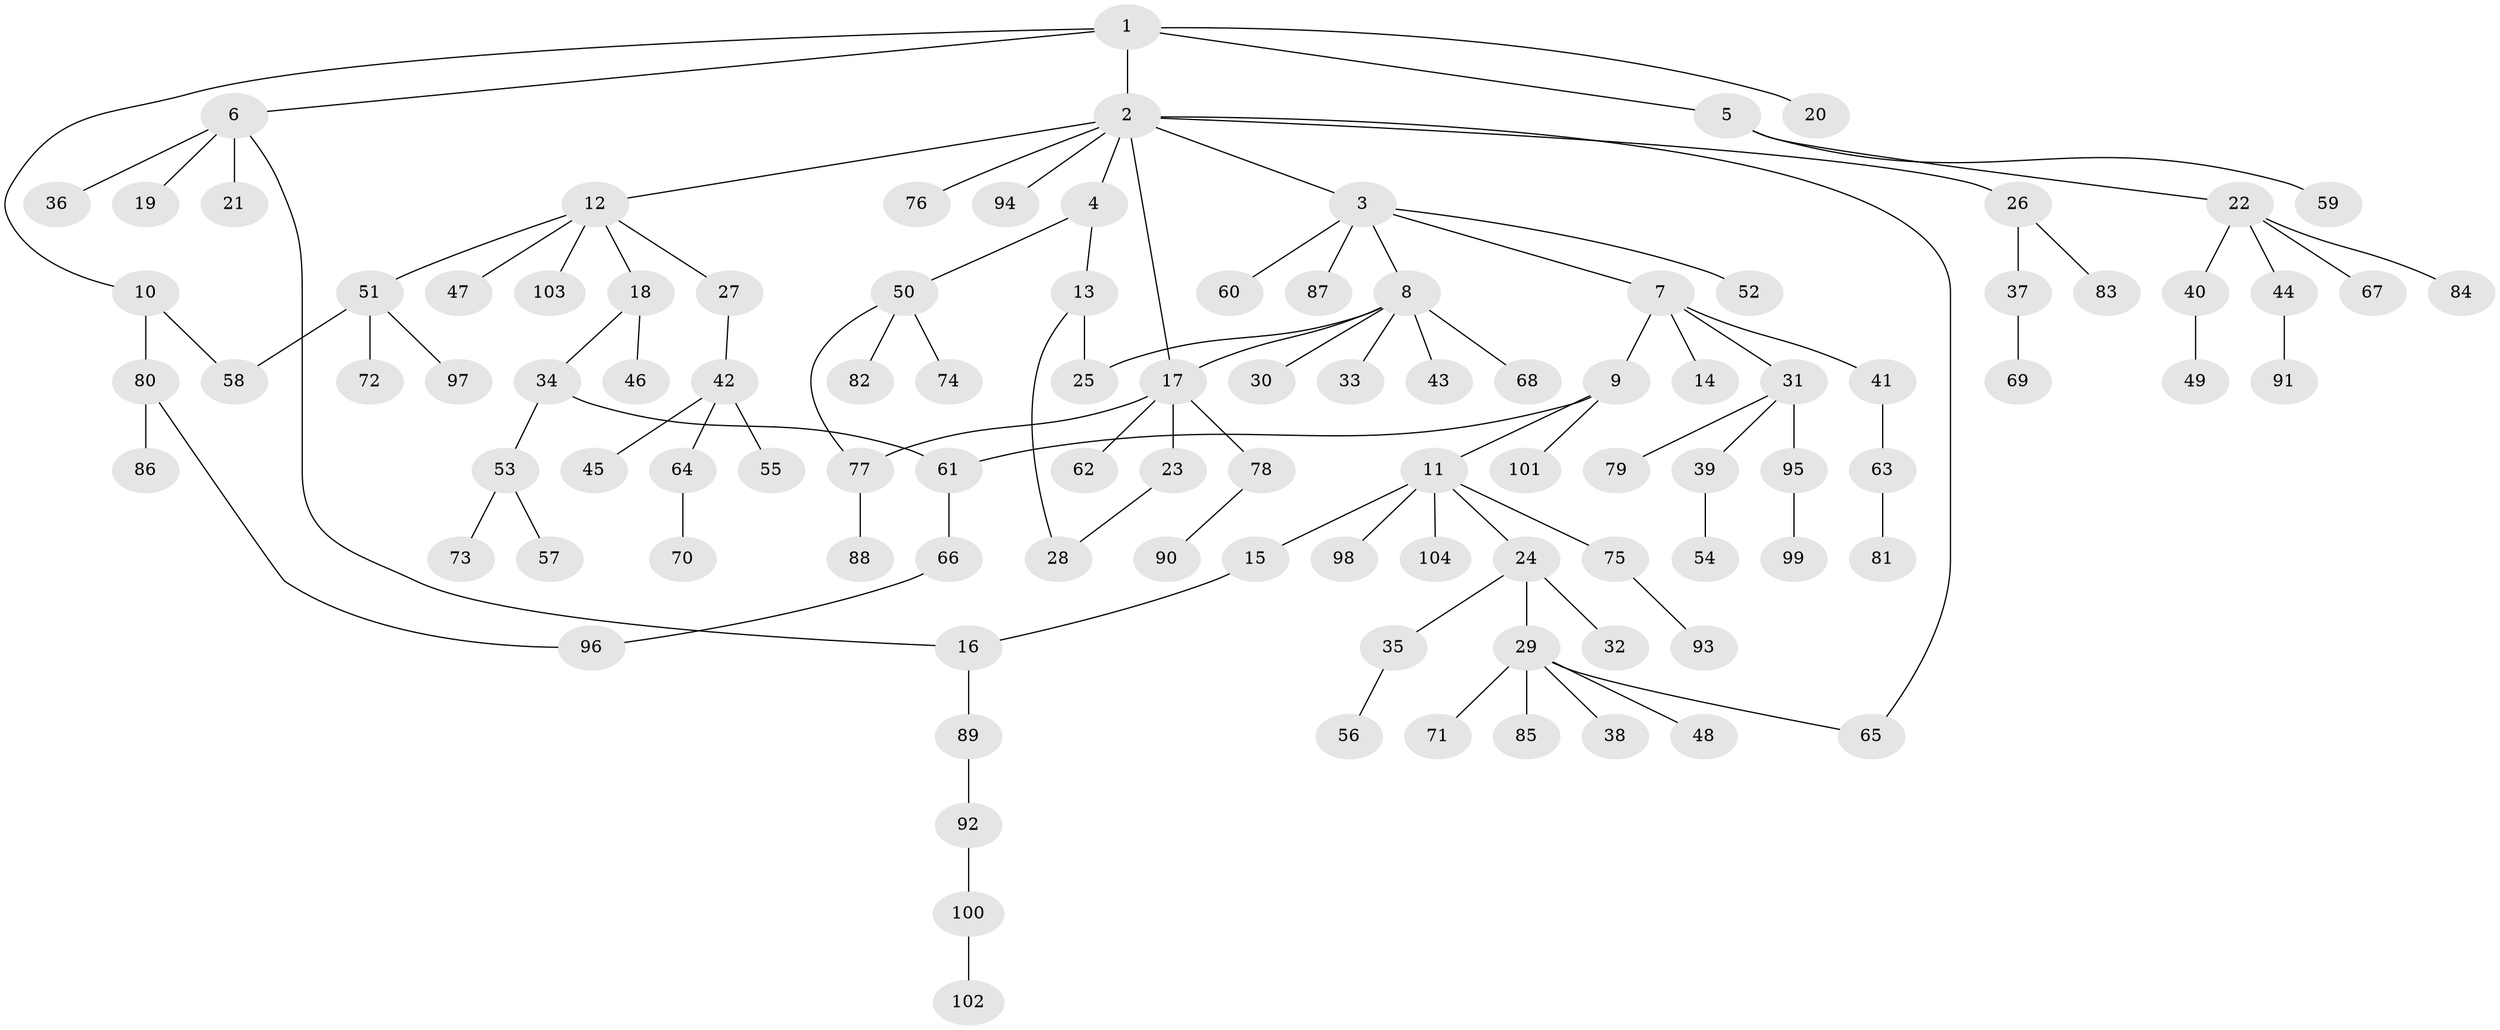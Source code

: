 // coarse degree distribution, {12: 0.016129032258064516, 11: 0.016129032258064516, 6: 0.03225806451612903, 3: 0.11290322580645161, 4: 0.04838709677419355, 5: 0.04838709677419355, 1: 0.532258064516129, 2: 0.1935483870967742}
// Generated by graph-tools (version 1.1) at 2025/17/03/04/25 18:17:01]
// undirected, 104 vertices, 112 edges
graph export_dot {
graph [start="1"]
  node [color=gray90,style=filled];
  1;
  2;
  3;
  4;
  5;
  6;
  7;
  8;
  9;
  10;
  11;
  12;
  13;
  14;
  15;
  16;
  17;
  18;
  19;
  20;
  21;
  22;
  23;
  24;
  25;
  26;
  27;
  28;
  29;
  30;
  31;
  32;
  33;
  34;
  35;
  36;
  37;
  38;
  39;
  40;
  41;
  42;
  43;
  44;
  45;
  46;
  47;
  48;
  49;
  50;
  51;
  52;
  53;
  54;
  55;
  56;
  57;
  58;
  59;
  60;
  61;
  62;
  63;
  64;
  65;
  66;
  67;
  68;
  69;
  70;
  71;
  72;
  73;
  74;
  75;
  76;
  77;
  78;
  79;
  80;
  81;
  82;
  83;
  84;
  85;
  86;
  87;
  88;
  89;
  90;
  91;
  92;
  93;
  94;
  95;
  96;
  97;
  98;
  99;
  100;
  101;
  102;
  103;
  104;
  1 -- 2;
  1 -- 5;
  1 -- 6;
  1 -- 10;
  1 -- 20;
  2 -- 3;
  2 -- 4;
  2 -- 12;
  2 -- 26;
  2 -- 76;
  2 -- 94;
  2 -- 65;
  2 -- 17;
  3 -- 7;
  3 -- 8;
  3 -- 52;
  3 -- 60;
  3 -- 87;
  4 -- 13;
  4 -- 50;
  5 -- 22;
  5 -- 59;
  6 -- 16;
  6 -- 19;
  6 -- 21;
  6 -- 36;
  7 -- 9;
  7 -- 14;
  7 -- 31;
  7 -- 41;
  8 -- 17;
  8 -- 25;
  8 -- 30;
  8 -- 33;
  8 -- 43;
  8 -- 68;
  9 -- 11;
  9 -- 61;
  9 -- 101;
  10 -- 80;
  10 -- 58;
  11 -- 15;
  11 -- 24;
  11 -- 75;
  11 -- 98;
  11 -- 104;
  12 -- 18;
  12 -- 27;
  12 -- 47;
  12 -- 51;
  12 -- 103;
  13 -- 28;
  13 -- 25;
  15 -- 16;
  16 -- 89;
  17 -- 23;
  17 -- 62;
  17 -- 78;
  17 -- 77;
  18 -- 34;
  18 -- 46;
  22 -- 40;
  22 -- 44;
  22 -- 67;
  22 -- 84;
  23 -- 28;
  24 -- 29;
  24 -- 32;
  24 -- 35;
  26 -- 37;
  26 -- 83;
  27 -- 42;
  29 -- 38;
  29 -- 48;
  29 -- 65;
  29 -- 71;
  29 -- 85;
  31 -- 39;
  31 -- 79;
  31 -- 95;
  34 -- 53;
  34 -- 61;
  35 -- 56;
  37 -- 69;
  39 -- 54;
  40 -- 49;
  41 -- 63;
  42 -- 45;
  42 -- 55;
  42 -- 64;
  44 -- 91;
  50 -- 74;
  50 -- 77;
  50 -- 82;
  51 -- 58;
  51 -- 72;
  51 -- 97;
  53 -- 57;
  53 -- 73;
  61 -- 66;
  63 -- 81;
  64 -- 70;
  66 -- 96;
  75 -- 93;
  77 -- 88;
  78 -- 90;
  80 -- 86;
  80 -- 96;
  89 -- 92;
  92 -- 100;
  95 -- 99;
  100 -- 102;
}
